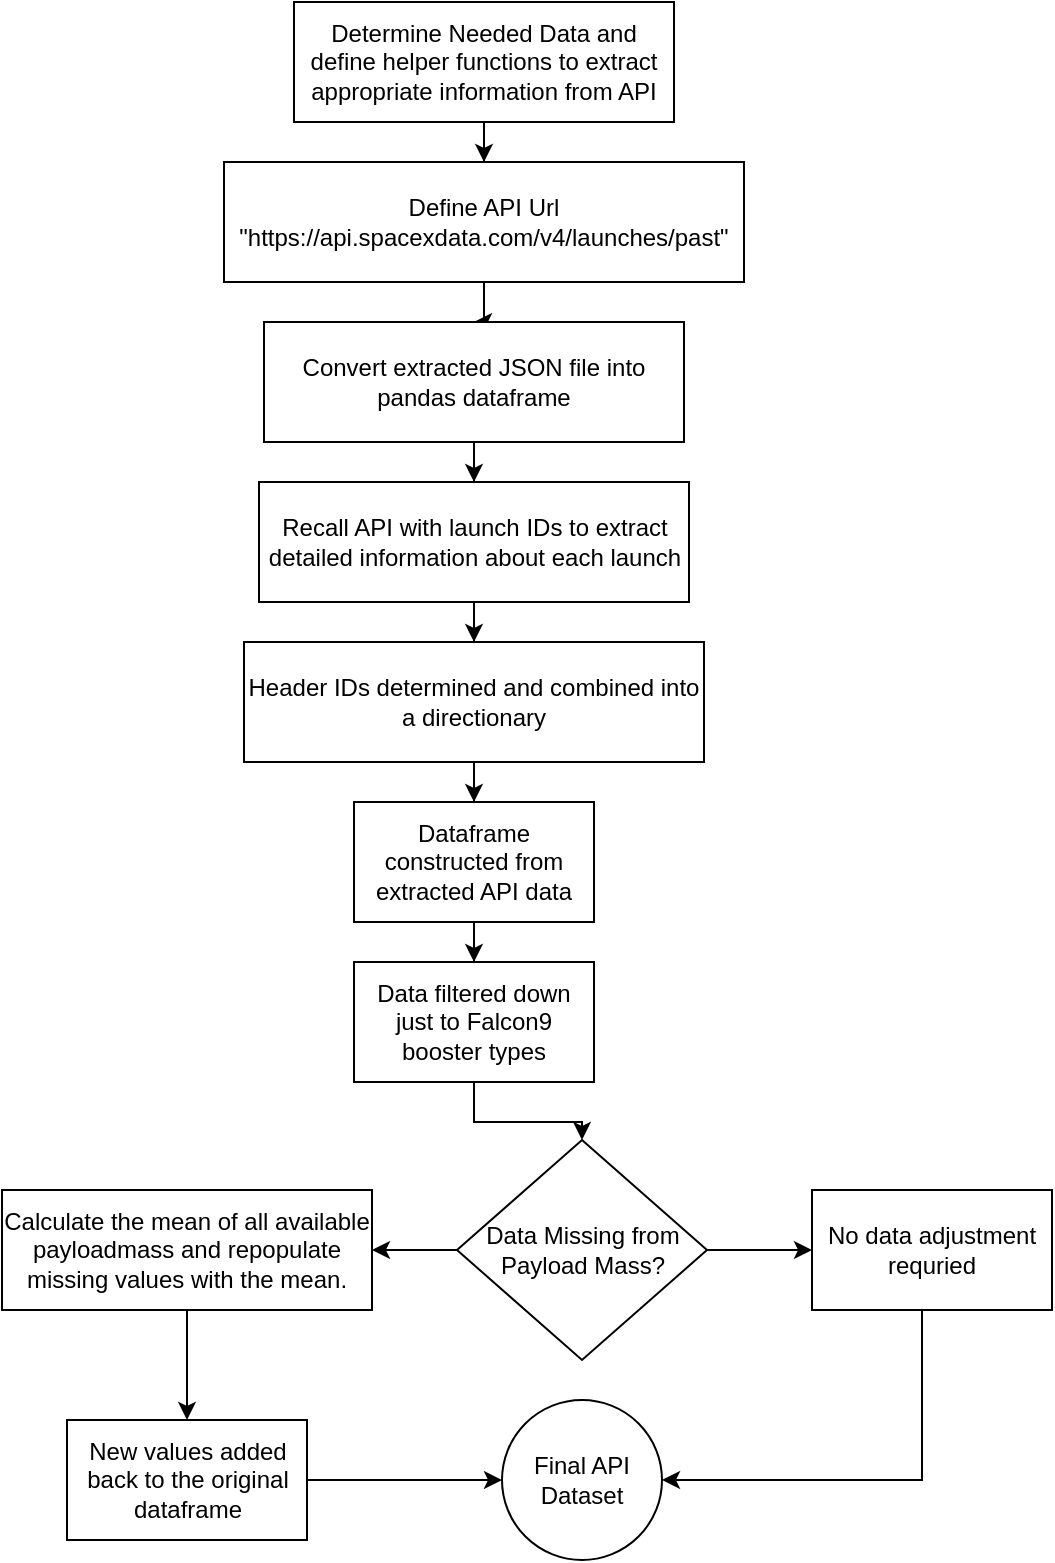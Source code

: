 <mxfile version="23.0.2" type="device">
  <diagram name="Page-1" id="DpwEf_ijwhRhZHkCLRWW">
    <mxGraphModel dx="1728" dy="922" grid="0" gridSize="10" guides="1" tooltips="1" connect="1" arrows="1" fold="1" page="1" pageScale="1" pageWidth="850" pageHeight="1100" math="0" shadow="0">
      <root>
        <mxCell id="0" />
        <mxCell id="1" parent="0" />
        <mxCell id="RFxG3lDSQZgmRRx-hy4t-11" value="" style="edgeStyle=orthogonalEdgeStyle;rounded=0;orthogonalLoop=1;jettySize=auto;html=1;" edge="1" parent="1" source="RFxG3lDSQZgmRRx-hy4t-1" target="RFxG3lDSQZgmRRx-hy4t-2">
          <mxGeometry relative="1" as="geometry" />
        </mxCell>
        <mxCell id="RFxG3lDSQZgmRRx-hy4t-1" value="Determine Needed Data and define helper functions to extract appropriate information from API" style="rounded=0;whiteSpace=wrap;html=1;" vertex="1" parent="1">
          <mxGeometry x="305" y="20" width="190" height="60" as="geometry" />
        </mxCell>
        <mxCell id="RFxG3lDSQZgmRRx-hy4t-4" value="" style="edgeStyle=orthogonalEdgeStyle;rounded=0;orthogonalLoop=1;jettySize=auto;html=1;" edge="1" parent="1" source="RFxG3lDSQZgmRRx-hy4t-2" target="RFxG3lDSQZgmRRx-hy4t-3">
          <mxGeometry relative="1" as="geometry" />
        </mxCell>
        <mxCell id="RFxG3lDSQZgmRRx-hy4t-2" value="&lt;div&gt;Define API Url&lt;br&gt;&quot;https://api.spacexdata.com/v4/launches/past&quot;&lt;br&gt;&lt;/div&gt;" style="rounded=0;whiteSpace=wrap;html=1;" vertex="1" parent="1">
          <mxGeometry x="270" y="100" width="260" height="60" as="geometry" />
        </mxCell>
        <mxCell id="RFxG3lDSQZgmRRx-hy4t-6" value="" style="edgeStyle=orthogonalEdgeStyle;rounded=0;orthogonalLoop=1;jettySize=auto;html=1;" edge="1" parent="1" source="RFxG3lDSQZgmRRx-hy4t-3" target="RFxG3lDSQZgmRRx-hy4t-5">
          <mxGeometry relative="1" as="geometry" />
        </mxCell>
        <mxCell id="RFxG3lDSQZgmRRx-hy4t-3" value="Convert extracted JSON file into pandas dataframe" style="whiteSpace=wrap;html=1;rounded=0;" vertex="1" parent="1">
          <mxGeometry x="290" y="180" width="210" height="60" as="geometry" />
        </mxCell>
        <mxCell id="RFxG3lDSQZgmRRx-hy4t-8" value="" style="edgeStyle=orthogonalEdgeStyle;rounded=0;orthogonalLoop=1;jettySize=auto;html=1;" edge="1" parent="1" source="RFxG3lDSQZgmRRx-hy4t-5" target="RFxG3lDSQZgmRRx-hy4t-7">
          <mxGeometry relative="1" as="geometry" />
        </mxCell>
        <mxCell id="RFxG3lDSQZgmRRx-hy4t-5" value="Recall API with launch IDs to extract detailed information about each launch&lt;br&gt;" style="whiteSpace=wrap;html=1;rounded=0;" vertex="1" parent="1">
          <mxGeometry x="287.5" y="260" width="215" height="60" as="geometry" />
        </mxCell>
        <mxCell id="RFxG3lDSQZgmRRx-hy4t-10" value="" style="edgeStyle=orthogonalEdgeStyle;rounded=0;orthogonalLoop=1;jettySize=auto;html=1;" edge="1" parent="1" source="RFxG3lDSQZgmRRx-hy4t-7" target="RFxG3lDSQZgmRRx-hy4t-9">
          <mxGeometry relative="1" as="geometry" />
        </mxCell>
        <mxCell id="RFxG3lDSQZgmRRx-hy4t-7" value="Header IDs determined and combined into a directionary" style="whiteSpace=wrap;html=1;rounded=0;" vertex="1" parent="1">
          <mxGeometry x="280" y="340" width="230" height="60" as="geometry" />
        </mxCell>
        <mxCell id="RFxG3lDSQZgmRRx-hy4t-18" value="" style="edgeStyle=orthogonalEdgeStyle;rounded=0;orthogonalLoop=1;jettySize=auto;html=1;" edge="1" parent="1" source="RFxG3lDSQZgmRRx-hy4t-9" target="RFxG3lDSQZgmRRx-hy4t-17">
          <mxGeometry relative="1" as="geometry" />
        </mxCell>
        <mxCell id="RFxG3lDSQZgmRRx-hy4t-9" value="Dataframe constructed from extracted API data" style="whiteSpace=wrap;html=1;rounded=0;" vertex="1" parent="1">
          <mxGeometry x="335" y="420" width="120" height="60" as="geometry" />
        </mxCell>
        <mxCell id="RFxG3lDSQZgmRRx-hy4t-20" value="" style="edgeStyle=orthogonalEdgeStyle;rounded=0;orthogonalLoop=1;jettySize=auto;html=1;" edge="1" parent="1" source="RFxG3lDSQZgmRRx-hy4t-17" target="RFxG3lDSQZgmRRx-hy4t-19">
          <mxGeometry relative="1" as="geometry" />
        </mxCell>
        <mxCell id="RFxG3lDSQZgmRRx-hy4t-17" value="Data filtered down just to Falcon9 booster types" style="whiteSpace=wrap;html=1;rounded=0;" vertex="1" parent="1">
          <mxGeometry x="335" y="500" width="120" height="60" as="geometry" />
        </mxCell>
        <mxCell id="RFxG3lDSQZgmRRx-hy4t-22" value="" style="edgeStyle=orthogonalEdgeStyle;rounded=0;orthogonalLoop=1;jettySize=auto;html=1;" edge="1" parent="1" source="RFxG3lDSQZgmRRx-hy4t-19" target="RFxG3lDSQZgmRRx-hy4t-21">
          <mxGeometry relative="1" as="geometry" />
        </mxCell>
        <mxCell id="RFxG3lDSQZgmRRx-hy4t-24" value="" style="edgeStyle=orthogonalEdgeStyle;rounded=0;orthogonalLoop=1;jettySize=auto;html=1;" edge="1" parent="1" source="RFxG3lDSQZgmRRx-hy4t-19" target="RFxG3lDSQZgmRRx-hy4t-23">
          <mxGeometry relative="1" as="geometry" />
        </mxCell>
        <mxCell id="RFxG3lDSQZgmRRx-hy4t-19" value="Data Missing from Payload Mass?" style="rhombus;whiteSpace=wrap;html=1;rounded=0;" vertex="1" parent="1">
          <mxGeometry x="386.5" y="589" width="125" height="110" as="geometry" />
        </mxCell>
        <mxCell id="RFxG3lDSQZgmRRx-hy4t-26" value="" style="edgeStyle=orthogonalEdgeStyle;rounded=0;orthogonalLoop=1;jettySize=auto;html=1;" edge="1" parent="1" source="RFxG3lDSQZgmRRx-hy4t-21" target="RFxG3lDSQZgmRRx-hy4t-25">
          <mxGeometry relative="1" as="geometry" />
        </mxCell>
        <mxCell id="RFxG3lDSQZgmRRx-hy4t-21" value="Calculate the mean of all available payloadmass and repopulate missing values with the mean." style="whiteSpace=wrap;html=1;rounded=0;" vertex="1" parent="1">
          <mxGeometry x="159" y="614" width="185" height="60" as="geometry" />
        </mxCell>
        <mxCell id="RFxG3lDSQZgmRRx-hy4t-29" style="edgeStyle=orthogonalEdgeStyle;rounded=0;orthogonalLoop=1;jettySize=auto;html=1;entryX=1;entryY=0.5;entryDx=0;entryDy=0;exitX=0.5;exitY=1;exitDx=0;exitDy=0;" edge="1" parent="1" source="RFxG3lDSQZgmRRx-hy4t-23" target="RFxG3lDSQZgmRRx-hy4t-27">
          <mxGeometry relative="1" as="geometry">
            <mxPoint x="619" y="689" as="sourcePoint" />
            <mxPoint x="544" y="799" as="targetPoint" />
            <Array as="points">
              <mxPoint x="619" y="674" />
              <mxPoint x="619" y="759" />
            </Array>
          </mxGeometry>
        </mxCell>
        <mxCell id="RFxG3lDSQZgmRRx-hy4t-23" value="No data adjustment requried" style="whiteSpace=wrap;html=1;rounded=0;" vertex="1" parent="1">
          <mxGeometry x="564" y="614" width="120" height="60" as="geometry" />
        </mxCell>
        <mxCell id="RFxG3lDSQZgmRRx-hy4t-28" value="" style="edgeStyle=orthogonalEdgeStyle;rounded=0;orthogonalLoop=1;jettySize=auto;html=1;" edge="1" parent="1" source="RFxG3lDSQZgmRRx-hy4t-25" target="RFxG3lDSQZgmRRx-hy4t-27">
          <mxGeometry relative="1" as="geometry" />
        </mxCell>
        <mxCell id="RFxG3lDSQZgmRRx-hy4t-25" value="New values added back to the original dataframe" style="whiteSpace=wrap;html=1;rounded=0;" vertex="1" parent="1">
          <mxGeometry x="191.5" y="729" width="120" height="60" as="geometry" />
        </mxCell>
        <mxCell id="RFxG3lDSQZgmRRx-hy4t-27" value="&lt;div&gt;Final API&lt;/div&gt;&lt;div&gt;Dataset&lt;br&gt;&lt;/div&gt;" style="ellipse;whiteSpace=wrap;html=1;rounded=0;" vertex="1" parent="1">
          <mxGeometry x="409" y="719" width="80" height="80" as="geometry" />
        </mxCell>
      </root>
    </mxGraphModel>
  </diagram>
</mxfile>
